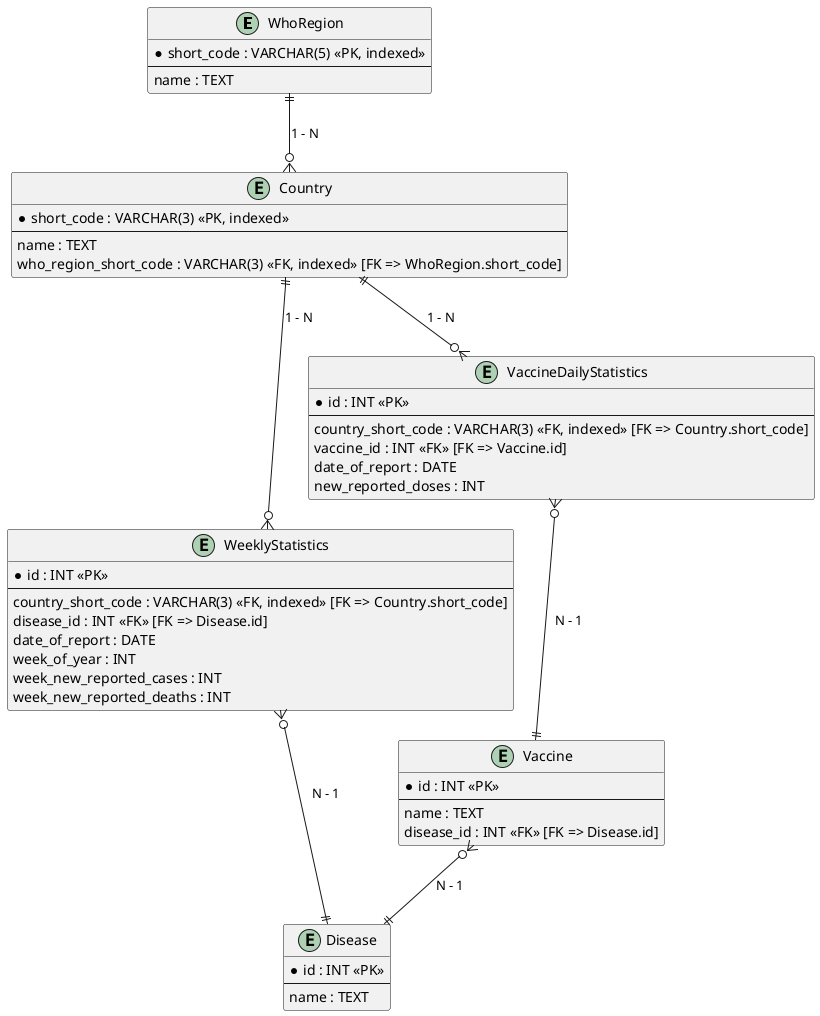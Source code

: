 @startuml

entity "WhoRegion" as wr {
  * short_code : VARCHAR(5) <<PK, indexed>>
  --
  name : TEXT
}

entity "Country" as c {
  * short_code : VARCHAR(3) <<PK, indexed>>
  --
  name : TEXT
  who_region_short_code : VARCHAR(3) <<FK, indexed>> [FK => WhoRegion.short_code]
}

entity "Disease" as d {
  * id : INT <<PK>>
  --
  name : TEXT
}

entity "Vaccine" as v {
  * id : INT <<PK>>
  --
  name : TEXT
  disease_id : INT <<FK>> [FK => Disease.id]
}

entity "WeeklyStatistics" as ws {
  * id : INT <<PK>>
  --
  country_short_code : VARCHAR(3) <<FK, indexed>> [FK => Country.short_code]
  disease_id : INT <<FK>> [FK => Disease.id]
  date_of_report : DATE
  week_of_year : INT
  week_new_reported_cases : INT
  week_new_reported_deaths : INT
}

entity "VaccineDailyStatistics" as ds {
  * id : INT <<PK>>
  --
  country_short_code : VARCHAR(3) <<FK, indexed>> [FK => Country.short_code]
  vaccine_id : INT <<FK>> [FK => Vaccine.id]
  date_of_report : DATE
  new_reported_doses : INT
}

' Relations
wr ||--o{ c : "1 - N"
c ||--o{ ws : "1 - N"
c ||--o{ ds : "1 - N"
ws }o--|| d : "N - 1"
v }o--|| d : "N - 1"
ds }o--|| v : "N - 1"

@enduml
